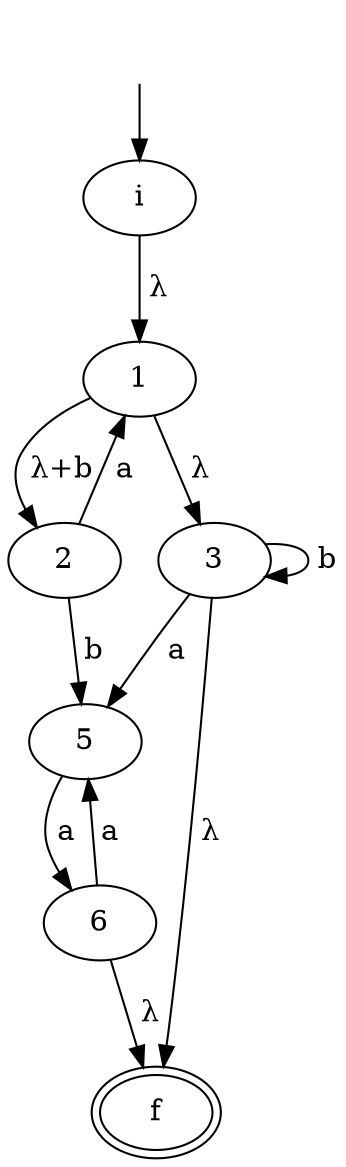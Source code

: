 digraph "AFER" {
    _nil0 [style="invis"]
    _nil0 -> i [label=""]
    i -> 1 [label=" λ"]
    1 -> 2 [label=" λ+b"]
    1 -> 3 [label=" λ"]
    2 -> 1 [label=" a"]
    2 -> 5 [label=" b"]
    3 -> 3 [label=" b"]
    3 -> 5 [label=" a"]
    3 -> f [label=" λ"]
    5 -> 6 [label=" a"]
    6 -> 5 [label=" a"]
    6 -> f [label=" λ"]
    f [peripheries=2]
}
